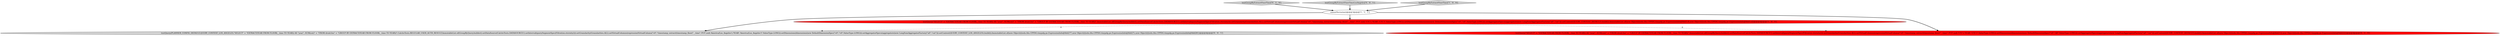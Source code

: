 digraph {
3 [style = filled, label = "testGroupByExtractFloorTime['0', '1', '0']", fillcolor = lightgray, shape = diamond image = "AAA0AAABBB2BBB"];
6 [style = filled, label = "testQuery(PLANNER_CONFIG_DEFAULT,QUERY_CONTEXT_LOS_ANGELES,\"SELECT\" + \"EXTRACT(YEAR FROM FLOOR(__time TO YEAR)) AS \"year\", SUM(cnt)\" + \"FROM druid.foo\" + \"GROUP BY EXTRACT(YEAR FROM FLOOR(__time TO YEAR))\",CalciteTests.REGULAR_USER_AUTH_RESULT,ImmutableList.of(GroupByQuery.builder().setDataSource(CalciteTests.DATASOURCE1).setInterval(querySegmentSpec(Filtration.eternity())).setGranularity(Granularities.ALL).setVirtualColumns(expressionVirtualColumn(\"v0\",\"timestamp_extract(timestamp_floor(\"__time\",'P1Y',null,'America/Los_Angeles'),'YEAR','America/Los_Angeles')\",ValueType.LONG)).setDimensions(dimensions(new DefaultDimensionSpec(\"v0\",\"v0\",ValueType.LONG))).setAggregatorSpecs(aggregators(new LongSumAggregatorFactory(\"a0\",\"cnt\"))).setContext(QUERY_CONTEXT_LOS_ANGELES).build()),ImmutableList.of(new Object((((edu.fdu.CPPDG.tinypdg.pe.ExpressionInfo@8dd277,new Object((((edu.fdu.CPPDG.tinypdg.pe.ExpressionInfo@8dd27c,new Object((((edu.fdu.CPPDG.tinypdg.pe.ExpressionInfo@8dd281))@@@4@@@['0', '0', '1']", fillcolor = lightgray, shape = ellipse image = "AAA0AAABBB3BBB"];
4 [style = filled, label = "testQuery(\"SELECT\" + \"EXTRACT(YEAR FROM FLOOR(__time TO YEAR)) AS \"year\", SUM(cnt)\" + \"FROM druid.foo\" + \"GROUP BY EXTRACT(YEAR FROM FLOOR(__time TO YEAR))\",ImmutableList.of(GroupByQuery.builder().setDataSource(CalciteTests.DATASOURCE1).setInterval(querySegmentSpec(Filtration.eternity())).setGranularity(Granularities.ALL).setVirtualColumns(expressionVirtualColumn(\"v0\",\"timestamp_extract(timestamp_floor(\"__time\",'P1Y',null,'UTC'),'YEAR','UTC')\",ValueType.LONG)).setDimensions(dimensions(new DefaultDimensionSpec(\"v0\",\"d0\",ValueType.LONG))).setAggregatorSpecs(aggregators(new LongSumAggregatorFactory(\"a0\",\"cnt\"))).setContext(QUERY_CONTEXT_DEFAULT).build()),ImmutableList.of(new Object((((edu.fdu.CPPDG.tinypdg.pe.ExpressionInfo@8dd21d,new Object((((edu.fdu.CPPDG.tinypdg.pe.ExpressionInfo@8dd222))@@@4@@@['0', '1', '0']", fillcolor = red, shape = ellipse image = "AAA1AAABBB2BBB"];
1 [style = filled, label = "cannotVectorize()@@@3@@@['1', '1', '1']", fillcolor = white, shape = ellipse image = "AAA0AAABBB1BBB"];
5 [style = filled, label = "testGroupByExtractFloorTimeLosAngeles['0', '0', '1']", fillcolor = lightgray, shape = diamond image = "AAA0AAABBB3BBB"];
2 [style = filled, label = "testQuery(\"SELECT\" + \"EXTRACT(YEAR FROM FLOOR(__time TO YEAR)) AS \"year\", SUM(cnt)\" + \"FROM druid.foo\" + \"GROUP BY EXTRACT(YEAR FROM FLOOR(__time TO YEAR))\",ImmutableList.of(GroupByQuery.builder().setDataSource(CalciteTests.DATASOURCE1).setInterval(querySegmentSpec(Filtration.eternity())).setGranularity(Granularities.ALL).setVirtualColumns(expressionVirtualColumn(\"v0\",\"timestamp_extract(timestamp_floor(\"__time\",'P1Y',null,'UTC'),'YEAR','UTC')\",ValueType.LONG)).setDimensions(dimensions(new DefaultDimensionSpec(\"v0\",\"v0\",ValueType.LONG))).setAggregatorSpecs(aggregators(new LongSumAggregatorFactory(\"a0\",\"cnt\"))).setContext(QUERY_CONTEXT_DEFAULT).build()),ImmutableList.of(new Object((((edu.fdu.CPPDG.tinypdg.pe.ExpressionInfo@8dd1c8,new Object((((edu.fdu.CPPDG.tinypdg.pe.ExpressionInfo@8dd1cd))@@@4@@@['1', '0', '0']", fillcolor = red, shape = ellipse image = "AAA1AAABBB1BBB"];
0 [style = filled, label = "testGroupByExtractFloorTime['1', '0', '0']", fillcolor = lightgray, shape = diamond image = "AAA0AAABBB1BBB"];
5->1 [style = bold, label=""];
1->4 [style = bold, label=""];
1->2 [style = bold, label=""];
1->6 [style = bold, label=""];
3->1 [style = bold, label=""];
0->1 [style = bold, label=""];
2->4 [style = dashed, label="0"];
2->6 [style = dashed, label="0"];
}
